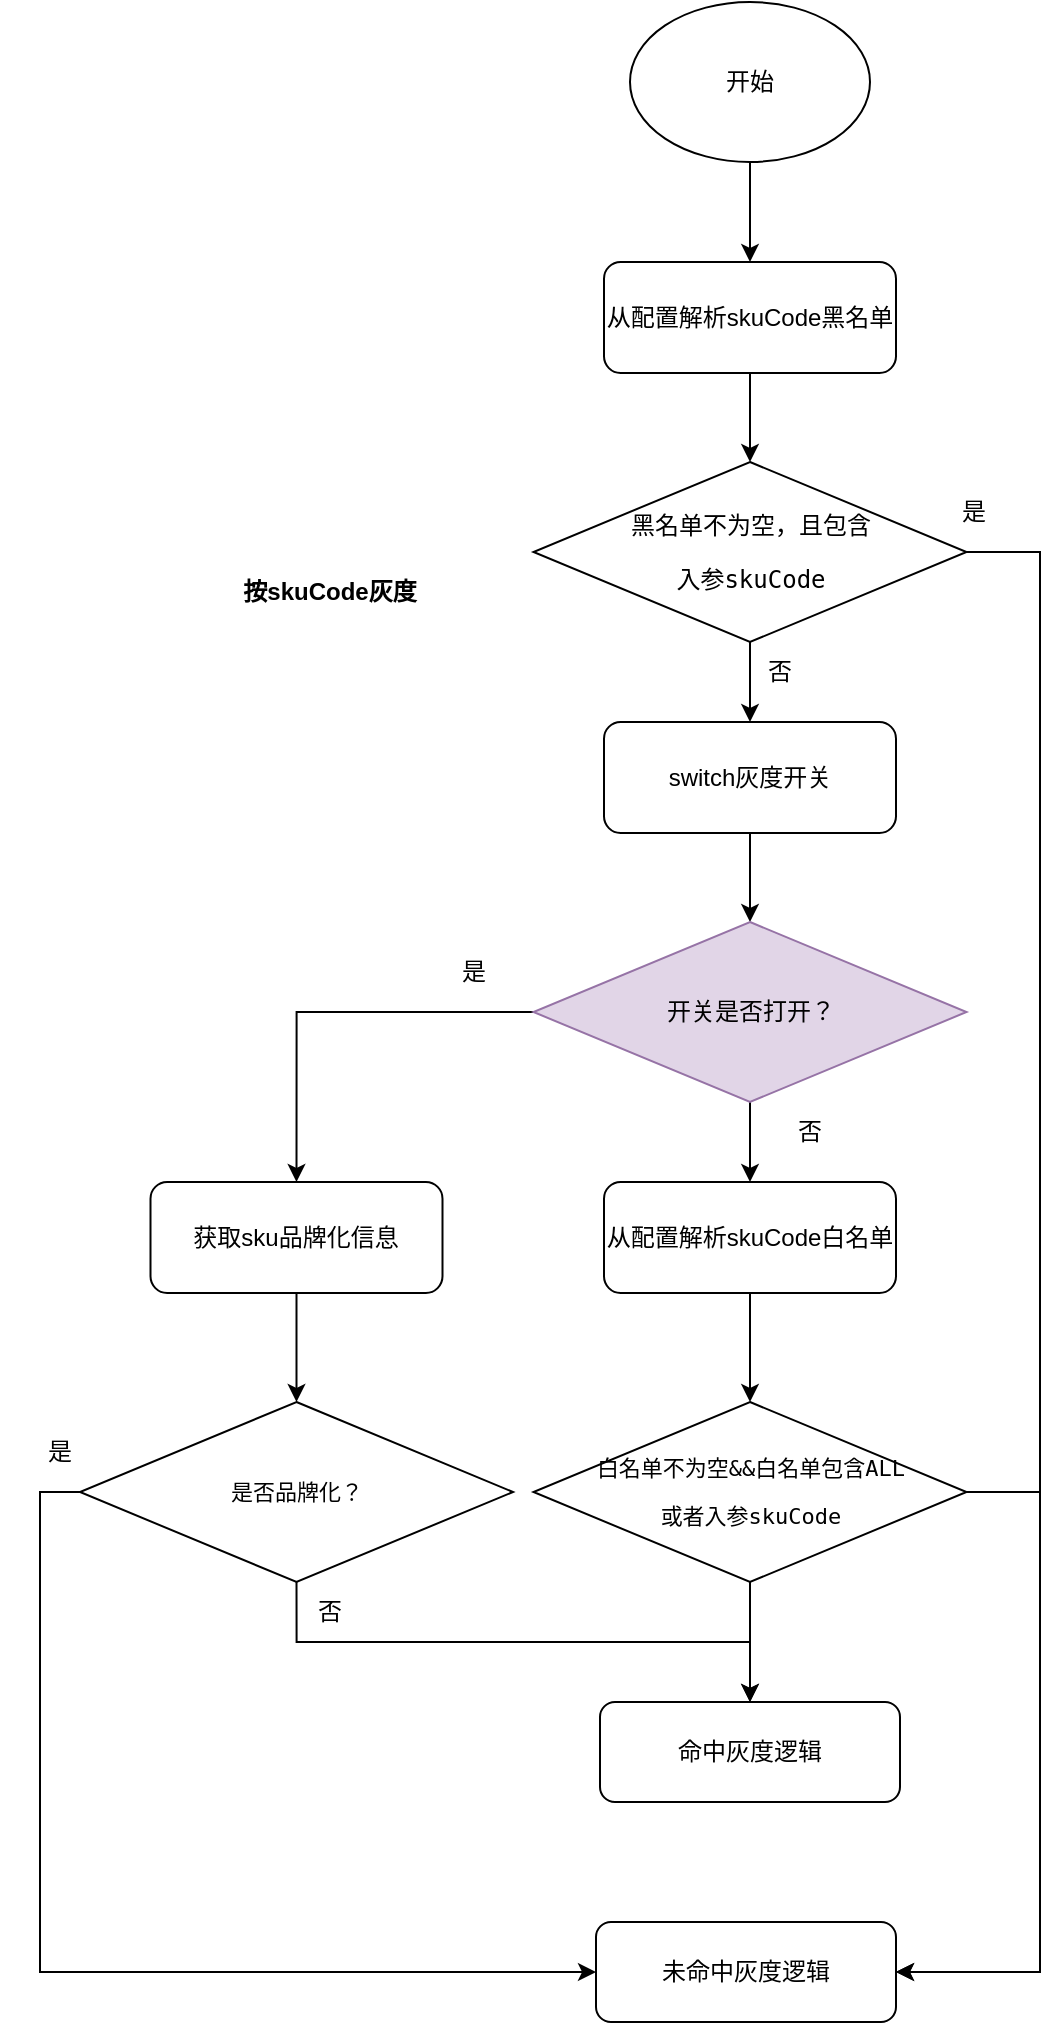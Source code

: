 <mxfile version="27.0.6">
  <diagram name="第 1 页" id="TPPGtjHfXh9HnJe1UCOh">
    <mxGraphModel dx="1180" dy="-527" grid="1" gridSize="10" guides="1" tooltips="1" connect="1" arrows="1" fold="1" page="1" pageScale="1" pageWidth="827" pageHeight="1169" math="0" shadow="0">
      <root>
        <mxCell id="0" />
        <mxCell id="1" parent="0" />
        <mxCell id="UmKEvGoLfJC2SGq9Wwgh-46" style="edgeStyle=orthogonalEdgeStyle;rounded=0;orthogonalLoop=1;jettySize=auto;html=1;exitX=0.5;exitY=1;exitDx=0;exitDy=0;entryX=0.5;entryY=0;entryDx=0;entryDy=0;" edge="1" parent="1" source="UmKEvGoLfJC2SGq9Wwgh-3" target="UmKEvGoLfJC2SGq9Wwgh-17">
          <mxGeometry relative="1" as="geometry" />
        </mxCell>
        <mxCell id="UmKEvGoLfJC2SGq9Wwgh-3" value="开始" style="ellipse;whiteSpace=wrap;html=1;fillColor=none;" vertex="1" parent="1">
          <mxGeometry x="625" y="1260" width="120" height="80" as="geometry" />
        </mxCell>
        <mxCell id="UmKEvGoLfJC2SGq9Wwgh-4" value="命中灰度逻辑" style="rounded=1;whiteSpace=wrap;html=1;fillColor=none;strokeColor=default;" vertex="1" parent="1">
          <mxGeometry x="610" y="2110" width="150" height="50" as="geometry" />
        </mxCell>
        <mxCell id="UmKEvGoLfJC2SGq9Wwgh-12" value="是" style="text;html=1;align=center;verticalAlign=middle;whiteSpace=wrap;rounded=0;" vertex="1" parent="1">
          <mxGeometry x="767" y="1500" width="60" height="30" as="geometry" />
        </mxCell>
        <mxCell id="UmKEvGoLfJC2SGq9Wwgh-16" style="edgeStyle=orthogonalEdgeStyle;rounded=0;orthogonalLoop=1;jettySize=auto;html=1;exitX=0.5;exitY=1;exitDx=0;exitDy=0;entryX=0.5;entryY=0;entryDx=0;entryDy=0;" edge="1" parent="1" source="UmKEvGoLfJC2SGq9Wwgh-17" target="UmKEvGoLfJC2SGq9Wwgh-28">
          <mxGeometry relative="1" as="geometry" />
        </mxCell>
        <mxCell id="UmKEvGoLfJC2SGq9Wwgh-17" value="从配置解析skuCode黑名单" style="rounded=1;whiteSpace=wrap;html=1;fillColor=none;" vertex="1" parent="1">
          <mxGeometry x="612" y="1390" width="146" height="55.5" as="geometry" />
        </mxCell>
        <mxCell id="UmKEvGoLfJC2SGq9Wwgh-18" style="edgeStyle=orthogonalEdgeStyle;rounded=0;orthogonalLoop=1;jettySize=auto;html=1;exitX=0.5;exitY=1;exitDx=0;exitDy=0;entryX=0.5;entryY=0;entryDx=0;entryDy=0;" edge="1" parent="1" source="UmKEvGoLfJC2SGq9Wwgh-19" target="UmKEvGoLfJC2SGq9Wwgh-31">
          <mxGeometry relative="1" as="geometry" />
        </mxCell>
        <mxCell id="UmKEvGoLfJC2SGq9Wwgh-19" value="获取sku品牌化信息" style="rounded=1;whiteSpace=wrap;html=1;fillColor=none;strokeColor=default;" vertex="1" parent="1">
          <mxGeometry x="385.25" y="1850" width="146" height="55.5" as="geometry" />
        </mxCell>
        <mxCell id="UmKEvGoLfJC2SGq9Wwgh-48" style="edgeStyle=orthogonalEdgeStyle;rounded=0;orthogonalLoop=1;jettySize=auto;html=1;exitX=0.5;exitY=1;exitDx=0;exitDy=0;entryX=0.5;entryY=0;entryDx=0;entryDy=0;" edge="1" parent="1" source="UmKEvGoLfJC2SGq9Wwgh-28" target="UmKEvGoLfJC2SGq9Wwgh-47">
          <mxGeometry relative="1" as="geometry" />
        </mxCell>
        <mxCell id="UmKEvGoLfJC2SGq9Wwgh-60" style="edgeStyle=orthogonalEdgeStyle;rounded=0;orthogonalLoop=1;jettySize=auto;html=1;exitX=1;exitY=0.5;exitDx=0;exitDy=0;entryX=1;entryY=0.5;entryDx=0;entryDy=0;" edge="1" parent="1" source="UmKEvGoLfJC2SGq9Wwgh-28" target="UmKEvGoLfJC2SGq9Wwgh-32">
          <mxGeometry relative="1" as="geometry">
            <Array as="points">
              <mxPoint x="830" y="1535" />
              <mxPoint x="830" y="2245" />
            </Array>
          </mxGeometry>
        </mxCell>
        <mxCell id="UmKEvGoLfJC2SGq9Wwgh-28" value="&lt;pre&gt;&lt;pre&gt;&lt;pre style=&quot;font-size: 12px;&quot;&gt;黑名单不为空，且包含&lt;/pre&gt;&lt;pre style=&quot;font-size: 12px;&quot;&gt;入参skuCode&lt;/pre&gt;&lt;/pre&gt;&lt;/pre&gt;" style="rhombus;whiteSpace=wrap;html=1;fillColor=none;verticalAlign=middle;horizontal=1;spacing=0;fontSize=11;" vertex="1" parent="1">
          <mxGeometry x="576.75" y="1490" width="216.5" height="90" as="geometry" />
        </mxCell>
        <mxCell id="UmKEvGoLfJC2SGq9Wwgh-30" style="edgeStyle=orthogonalEdgeStyle;rounded=0;orthogonalLoop=1;jettySize=auto;html=1;exitX=0.5;exitY=1;exitDx=0;exitDy=0;entryX=0.5;entryY=0;entryDx=0;entryDy=0;" edge="1" parent="1" source="UmKEvGoLfJC2SGq9Wwgh-31" target="UmKEvGoLfJC2SGq9Wwgh-4">
          <mxGeometry relative="1" as="geometry" />
        </mxCell>
        <mxCell id="UmKEvGoLfJC2SGq9Wwgh-61" style="edgeStyle=orthogonalEdgeStyle;rounded=0;orthogonalLoop=1;jettySize=auto;html=1;exitX=0;exitY=0.5;exitDx=0;exitDy=0;entryX=0;entryY=0.5;entryDx=0;entryDy=0;" edge="1" parent="1" source="UmKEvGoLfJC2SGq9Wwgh-31" target="UmKEvGoLfJC2SGq9Wwgh-32">
          <mxGeometry relative="1" as="geometry" />
        </mxCell>
        <mxCell id="UmKEvGoLfJC2SGq9Wwgh-31" value="&lt;pre&gt;&lt;pre&gt;是否品牌化？&lt;/pre&gt;&lt;/pre&gt;" style="rhombus;whiteSpace=wrap;html=1;fillColor=none;verticalAlign=middle;horizontal=1;spacing=0;fontSize=11;strokeColor=default;" vertex="1" parent="1">
          <mxGeometry x="350" y="1960" width="216.5" height="90" as="geometry" />
        </mxCell>
        <mxCell id="UmKEvGoLfJC2SGq9Wwgh-32" value="未命中灰度逻辑" style="rounded=1;whiteSpace=wrap;html=1;fillColor=none;strokeColor=default;" vertex="1" parent="1">
          <mxGeometry x="608" y="2220" width="150" height="50" as="geometry" />
        </mxCell>
        <mxCell id="UmKEvGoLfJC2SGq9Wwgh-39" value="是" style="text;html=1;align=center;verticalAlign=middle;whiteSpace=wrap;rounded=0;" vertex="1" parent="1">
          <mxGeometry x="516.75" y="1730" width="60" height="30" as="geometry" />
        </mxCell>
        <mxCell id="UmKEvGoLfJC2SGq9Wwgh-40" value="否" style="text;html=1;align=center;verticalAlign=middle;whiteSpace=wrap;rounded=0;" vertex="1" parent="1">
          <mxGeometry x="670" y="1580" width="60" height="30" as="geometry" />
        </mxCell>
        <mxCell id="UmKEvGoLfJC2SGq9Wwgh-45" value="按skuCode灰度" style="text;html=1;align=center;verticalAlign=middle;whiteSpace=wrap;rounded=0;fontStyle=1" vertex="1" parent="1">
          <mxGeometry x="430" y="1540" width="90" height="30" as="geometry" />
        </mxCell>
        <mxCell id="UmKEvGoLfJC2SGq9Wwgh-51" style="edgeStyle=orthogonalEdgeStyle;rounded=0;orthogonalLoop=1;jettySize=auto;html=1;exitX=0.5;exitY=1;exitDx=0;exitDy=0;entryX=0.5;entryY=0;entryDx=0;entryDy=0;" edge="1" parent="1" source="UmKEvGoLfJC2SGq9Wwgh-47" target="UmKEvGoLfJC2SGq9Wwgh-49">
          <mxGeometry relative="1" as="geometry" />
        </mxCell>
        <mxCell id="UmKEvGoLfJC2SGq9Wwgh-47" value="switch灰度开关" style="rounded=1;whiteSpace=wrap;html=1;fillColor=none;" vertex="1" parent="1">
          <mxGeometry x="612" y="1620" width="146" height="55.5" as="geometry" />
        </mxCell>
        <mxCell id="UmKEvGoLfJC2SGq9Wwgh-54" style="edgeStyle=orthogonalEdgeStyle;rounded=0;orthogonalLoop=1;jettySize=auto;html=1;exitX=0.5;exitY=1;exitDx=0;exitDy=0;entryX=0.5;entryY=0;entryDx=0;entryDy=0;" edge="1" parent="1" source="UmKEvGoLfJC2SGq9Wwgh-49" target="UmKEvGoLfJC2SGq9Wwgh-52">
          <mxGeometry relative="1" as="geometry" />
        </mxCell>
        <mxCell id="UmKEvGoLfJC2SGq9Wwgh-56" style="edgeStyle=orthogonalEdgeStyle;rounded=0;orthogonalLoop=1;jettySize=auto;html=1;exitX=0;exitY=0.5;exitDx=0;exitDy=0;entryX=0.5;entryY=0;entryDx=0;entryDy=0;" edge="1" parent="1" source="UmKEvGoLfJC2SGq9Wwgh-49" target="UmKEvGoLfJC2SGq9Wwgh-19">
          <mxGeometry relative="1" as="geometry" />
        </mxCell>
        <mxCell id="UmKEvGoLfJC2SGq9Wwgh-49" value="&lt;pre&gt;&lt;pre&gt;&lt;pre style=&quot;font-size: 12px;&quot;&gt;开关是否打开？&lt;/pre&gt;&lt;/pre&gt;&lt;/pre&gt;" style="rhombus;whiteSpace=wrap;html=1;fillColor=#e1d5e7;verticalAlign=middle;horizontal=1;spacing=0;fontSize=11;strokeColor=#9673a6;" vertex="1" parent="1">
          <mxGeometry x="576.75" y="1720" width="216.5" height="90" as="geometry" />
        </mxCell>
        <mxCell id="UmKEvGoLfJC2SGq9Wwgh-55" style="edgeStyle=orthogonalEdgeStyle;rounded=0;orthogonalLoop=1;jettySize=auto;html=1;exitX=0.5;exitY=1;exitDx=0;exitDy=0;entryX=0.5;entryY=0;entryDx=0;entryDy=0;" edge="1" parent="1" source="UmKEvGoLfJC2SGq9Wwgh-52" target="UmKEvGoLfJC2SGq9Wwgh-53">
          <mxGeometry relative="1" as="geometry" />
        </mxCell>
        <mxCell id="UmKEvGoLfJC2SGq9Wwgh-52" value="从配置解析skuCode白名单" style="rounded=1;whiteSpace=wrap;html=1;fillColor=none;strokeColor=default;" vertex="1" parent="1">
          <mxGeometry x="612" y="1850" width="146" height="55.5" as="geometry" />
        </mxCell>
        <mxCell id="UmKEvGoLfJC2SGq9Wwgh-58" style="edgeStyle=orthogonalEdgeStyle;rounded=0;orthogonalLoop=1;jettySize=auto;html=1;exitX=0.5;exitY=1;exitDx=0;exitDy=0;entryX=0.5;entryY=0;entryDx=0;entryDy=0;" edge="1" parent="1" source="UmKEvGoLfJC2SGq9Wwgh-53" target="UmKEvGoLfJC2SGq9Wwgh-4">
          <mxGeometry relative="1" as="geometry" />
        </mxCell>
        <mxCell id="UmKEvGoLfJC2SGq9Wwgh-59" style="edgeStyle=orthogonalEdgeStyle;rounded=0;orthogonalLoop=1;jettySize=auto;html=1;exitX=1;exitY=0.5;exitDx=0;exitDy=0;entryX=1;entryY=0.5;entryDx=0;entryDy=0;" edge="1" parent="1" source="UmKEvGoLfJC2SGq9Wwgh-53" target="UmKEvGoLfJC2SGq9Wwgh-32">
          <mxGeometry relative="1" as="geometry">
            <Array as="points">
              <mxPoint x="830" y="2005" />
              <mxPoint x="830" y="2245" />
            </Array>
          </mxGeometry>
        </mxCell>
        <mxCell id="UmKEvGoLfJC2SGq9Wwgh-53" value="&lt;pre&gt;&lt;pre&gt;&lt;pre&gt;白名单不为空&amp;amp;&amp;amp;白名单包含ALL&lt;/pre&gt;&lt;pre&gt;或者入参skuCode&lt;/pre&gt;&lt;/pre&gt;&lt;/pre&gt;" style="rhombus;whiteSpace=wrap;html=1;fillColor=none;verticalAlign=middle;horizontal=1;spacing=0;fontSize=11;strokeColor=default;" vertex="1" parent="1">
          <mxGeometry x="576.75" y="1960" width="216.5" height="90" as="geometry" />
        </mxCell>
        <mxCell id="UmKEvGoLfJC2SGq9Wwgh-57" value="否" style="text;html=1;align=center;verticalAlign=middle;whiteSpace=wrap;rounded=0;" vertex="1" parent="1">
          <mxGeometry x="685" y="1810" width="60" height="30" as="geometry" />
        </mxCell>
        <mxCell id="UmKEvGoLfJC2SGq9Wwgh-62" value="是" style="text;html=1;align=center;verticalAlign=middle;whiteSpace=wrap;rounded=0;" vertex="1" parent="1">
          <mxGeometry x="310" y="1970" width="60" height="30" as="geometry" />
        </mxCell>
        <mxCell id="UmKEvGoLfJC2SGq9Wwgh-63" value="否" style="text;html=1;align=center;verticalAlign=middle;whiteSpace=wrap;rounded=0;" vertex="1" parent="1">
          <mxGeometry x="445" y="2050" width="60" height="30" as="geometry" />
        </mxCell>
      </root>
    </mxGraphModel>
  </diagram>
</mxfile>

